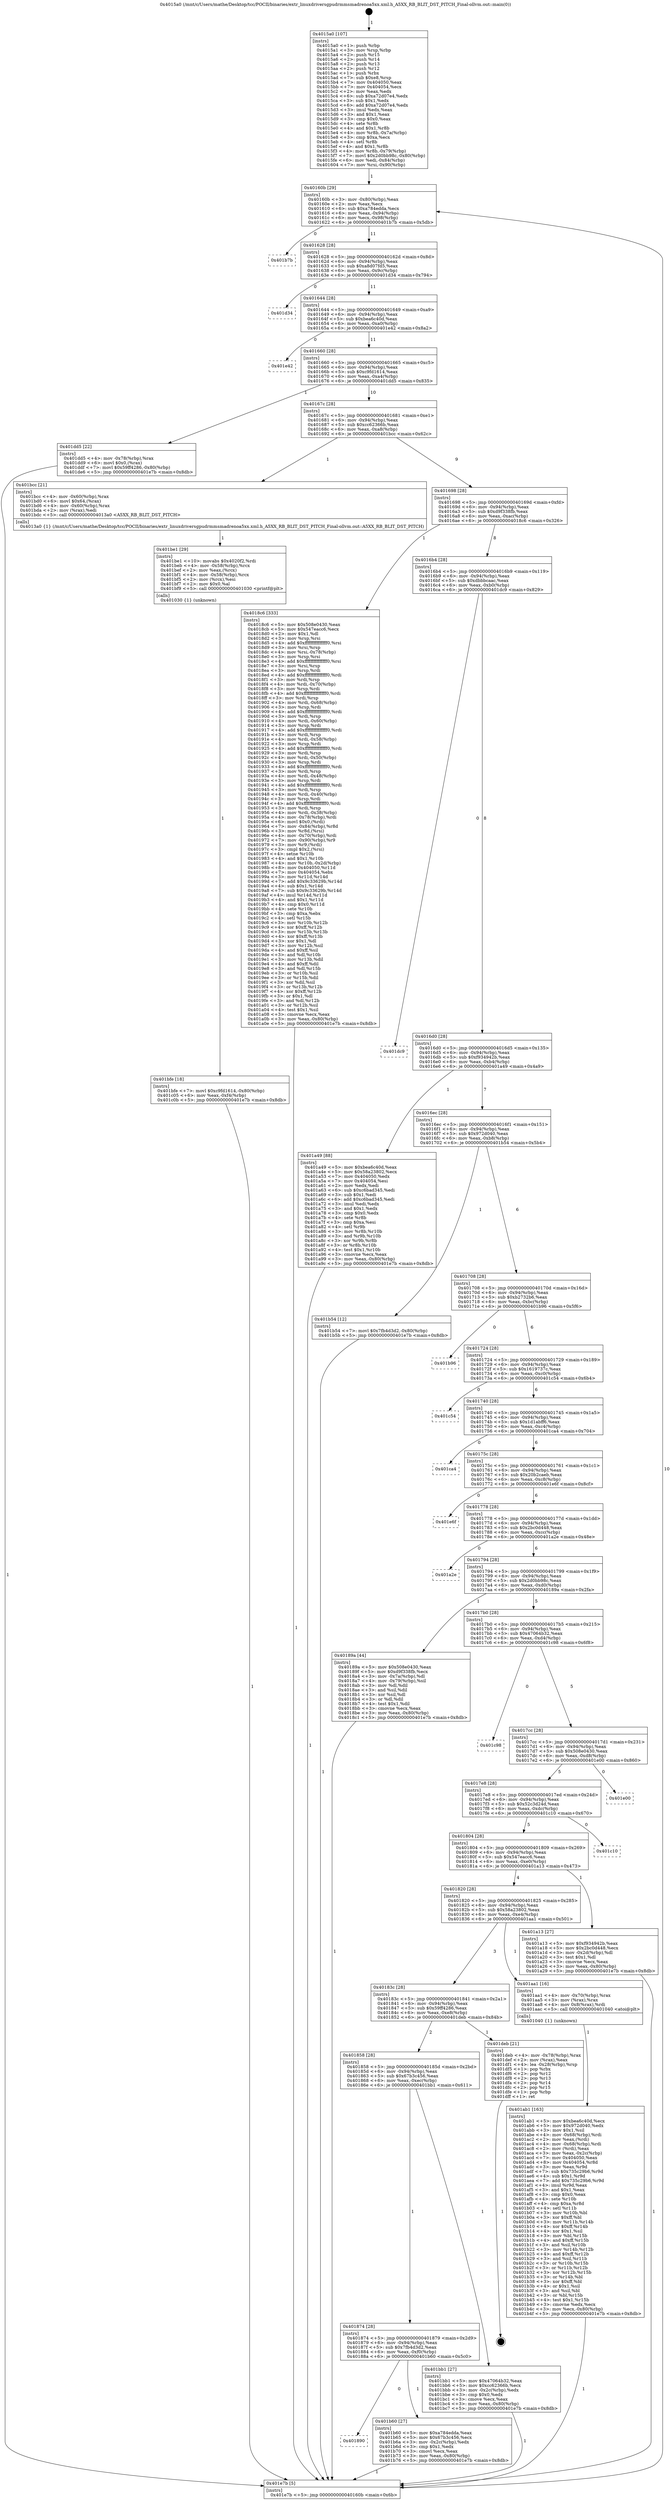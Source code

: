 digraph "0x4015a0" {
  label = "0x4015a0 (/mnt/c/Users/mathe/Desktop/tcc/POCII/binaries/extr_linuxdriversgpudrmmsmadrenoa5xx.xml.h_A5XX_RB_BLIT_DST_PITCH_Final-ollvm.out::main(0))"
  labelloc = "t"
  node[shape=record]

  Entry [label="",width=0.3,height=0.3,shape=circle,fillcolor=black,style=filled]
  "0x40160b" [label="{
     0x40160b [29]\l
     | [instrs]\l
     &nbsp;&nbsp;0x40160b \<+3\>: mov -0x80(%rbp),%eax\l
     &nbsp;&nbsp;0x40160e \<+2\>: mov %eax,%ecx\l
     &nbsp;&nbsp;0x401610 \<+6\>: sub $0xa784edda,%ecx\l
     &nbsp;&nbsp;0x401616 \<+6\>: mov %eax,-0x94(%rbp)\l
     &nbsp;&nbsp;0x40161c \<+6\>: mov %ecx,-0x98(%rbp)\l
     &nbsp;&nbsp;0x401622 \<+6\>: je 0000000000401b7b \<main+0x5db\>\l
  }"]
  "0x401b7b" [label="{
     0x401b7b\l
  }", style=dashed]
  "0x401628" [label="{
     0x401628 [28]\l
     | [instrs]\l
     &nbsp;&nbsp;0x401628 \<+5\>: jmp 000000000040162d \<main+0x8d\>\l
     &nbsp;&nbsp;0x40162d \<+6\>: mov -0x94(%rbp),%eax\l
     &nbsp;&nbsp;0x401633 \<+5\>: sub $0xa8d07fd5,%eax\l
     &nbsp;&nbsp;0x401638 \<+6\>: mov %eax,-0x9c(%rbp)\l
     &nbsp;&nbsp;0x40163e \<+6\>: je 0000000000401d34 \<main+0x794\>\l
  }"]
  Exit [label="",width=0.3,height=0.3,shape=circle,fillcolor=black,style=filled,peripheries=2]
  "0x401d34" [label="{
     0x401d34\l
  }", style=dashed]
  "0x401644" [label="{
     0x401644 [28]\l
     | [instrs]\l
     &nbsp;&nbsp;0x401644 \<+5\>: jmp 0000000000401649 \<main+0xa9\>\l
     &nbsp;&nbsp;0x401649 \<+6\>: mov -0x94(%rbp),%eax\l
     &nbsp;&nbsp;0x40164f \<+5\>: sub $0xbea6c40d,%eax\l
     &nbsp;&nbsp;0x401654 \<+6\>: mov %eax,-0xa0(%rbp)\l
     &nbsp;&nbsp;0x40165a \<+6\>: je 0000000000401e42 \<main+0x8a2\>\l
  }"]
  "0x401bfe" [label="{
     0x401bfe [18]\l
     | [instrs]\l
     &nbsp;&nbsp;0x401bfe \<+7\>: movl $0xc9fd1614,-0x80(%rbp)\l
     &nbsp;&nbsp;0x401c05 \<+6\>: mov %eax,-0xf4(%rbp)\l
     &nbsp;&nbsp;0x401c0b \<+5\>: jmp 0000000000401e7b \<main+0x8db\>\l
  }"]
  "0x401e42" [label="{
     0x401e42\l
  }", style=dashed]
  "0x401660" [label="{
     0x401660 [28]\l
     | [instrs]\l
     &nbsp;&nbsp;0x401660 \<+5\>: jmp 0000000000401665 \<main+0xc5\>\l
     &nbsp;&nbsp;0x401665 \<+6\>: mov -0x94(%rbp),%eax\l
     &nbsp;&nbsp;0x40166b \<+5\>: sub $0xc9fd1614,%eax\l
     &nbsp;&nbsp;0x401670 \<+6\>: mov %eax,-0xa4(%rbp)\l
     &nbsp;&nbsp;0x401676 \<+6\>: je 0000000000401dd5 \<main+0x835\>\l
  }"]
  "0x401be1" [label="{
     0x401be1 [29]\l
     | [instrs]\l
     &nbsp;&nbsp;0x401be1 \<+10\>: movabs $0x4020f2,%rdi\l
     &nbsp;&nbsp;0x401beb \<+4\>: mov -0x58(%rbp),%rcx\l
     &nbsp;&nbsp;0x401bef \<+2\>: mov %eax,(%rcx)\l
     &nbsp;&nbsp;0x401bf1 \<+4\>: mov -0x58(%rbp),%rcx\l
     &nbsp;&nbsp;0x401bf5 \<+2\>: mov (%rcx),%esi\l
     &nbsp;&nbsp;0x401bf7 \<+2\>: mov $0x0,%al\l
     &nbsp;&nbsp;0x401bf9 \<+5\>: call 0000000000401030 \<printf@plt\>\l
     | [calls]\l
     &nbsp;&nbsp;0x401030 \{1\} (unknown)\l
  }"]
  "0x401dd5" [label="{
     0x401dd5 [22]\l
     | [instrs]\l
     &nbsp;&nbsp;0x401dd5 \<+4\>: mov -0x78(%rbp),%rax\l
     &nbsp;&nbsp;0x401dd9 \<+6\>: movl $0x0,(%rax)\l
     &nbsp;&nbsp;0x401ddf \<+7\>: movl $0x59ff4286,-0x80(%rbp)\l
     &nbsp;&nbsp;0x401de6 \<+5\>: jmp 0000000000401e7b \<main+0x8db\>\l
  }"]
  "0x40167c" [label="{
     0x40167c [28]\l
     | [instrs]\l
     &nbsp;&nbsp;0x40167c \<+5\>: jmp 0000000000401681 \<main+0xe1\>\l
     &nbsp;&nbsp;0x401681 \<+6\>: mov -0x94(%rbp),%eax\l
     &nbsp;&nbsp;0x401687 \<+5\>: sub $0xcc62366b,%eax\l
     &nbsp;&nbsp;0x40168c \<+6\>: mov %eax,-0xa8(%rbp)\l
     &nbsp;&nbsp;0x401692 \<+6\>: je 0000000000401bcc \<main+0x62c\>\l
  }"]
  "0x401890" [label="{
     0x401890\l
  }", style=dashed]
  "0x401bcc" [label="{
     0x401bcc [21]\l
     | [instrs]\l
     &nbsp;&nbsp;0x401bcc \<+4\>: mov -0x60(%rbp),%rax\l
     &nbsp;&nbsp;0x401bd0 \<+6\>: movl $0x64,(%rax)\l
     &nbsp;&nbsp;0x401bd6 \<+4\>: mov -0x60(%rbp),%rax\l
     &nbsp;&nbsp;0x401bda \<+2\>: mov (%rax),%edi\l
     &nbsp;&nbsp;0x401bdc \<+5\>: call 00000000004013a0 \<A5XX_RB_BLIT_DST_PITCH\>\l
     | [calls]\l
     &nbsp;&nbsp;0x4013a0 \{1\} (/mnt/c/Users/mathe/Desktop/tcc/POCII/binaries/extr_linuxdriversgpudrmmsmadrenoa5xx.xml.h_A5XX_RB_BLIT_DST_PITCH_Final-ollvm.out::A5XX_RB_BLIT_DST_PITCH)\l
  }"]
  "0x401698" [label="{
     0x401698 [28]\l
     | [instrs]\l
     &nbsp;&nbsp;0x401698 \<+5\>: jmp 000000000040169d \<main+0xfd\>\l
     &nbsp;&nbsp;0x40169d \<+6\>: mov -0x94(%rbp),%eax\l
     &nbsp;&nbsp;0x4016a3 \<+5\>: sub $0xd9f338fb,%eax\l
     &nbsp;&nbsp;0x4016a8 \<+6\>: mov %eax,-0xac(%rbp)\l
     &nbsp;&nbsp;0x4016ae \<+6\>: je 00000000004018c6 \<main+0x326\>\l
  }"]
  "0x401b60" [label="{
     0x401b60 [27]\l
     | [instrs]\l
     &nbsp;&nbsp;0x401b60 \<+5\>: mov $0xa784edda,%eax\l
     &nbsp;&nbsp;0x401b65 \<+5\>: mov $0x67b3c456,%ecx\l
     &nbsp;&nbsp;0x401b6a \<+3\>: mov -0x2c(%rbp),%edx\l
     &nbsp;&nbsp;0x401b6d \<+3\>: cmp $0x1,%edx\l
     &nbsp;&nbsp;0x401b70 \<+3\>: cmovl %ecx,%eax\l
     &nbsp;&nbsp;0x401b73 \<+3\>: mov %eax,-0x80(%rbp)\l
     &nbsp;&nbsp;0x401b76 \<+5\>: jmp 0000000000401e7b \<main+0x8db\>\l
  }"]
  "0x4018c6" [label="{
     0x4018c6 [333]\l
     | [instrs]\l
     &nbsp;&nbsp;0x4018c6 \<+5\>: mov $0x508e0430,%eax\l
     &nbsp;&nbsp;0x4018cb \<+5\>: mov $0x547eacc6,%ecx\l
     &nbsp;&nbsp;0x4018d0 \<+2\>: mov $0x1,%dl\l
     &nbsp;&nbsp;0x4018d2 \<+3\>: mov %rsp,%rsi\l
     &nbsp;&nbsp;0x4018d5 \<+4\>: add $0xfffffffffffffff0,%rsi\l
     &nbsp;&nbsp;0x4018d9 \<+3\>: mov %rsi,%rsp\l
     &nbsp;&nbsp;0x4018dc \<+4\>: mov %rsi,-0x78(%rbp)\l
     &nbsp;&nbsp;0x4018e0 \<+3\>: mov %rsp,%rsi\l
     &nbsp;&nbsp;0x4018e3 \<+4\>: add $0xfffffffffffffff0,%rsi\l
     &nbsp;&nbsp;0x4018e7 \<+3\>: mov %rsi,%rsp\l
     &nbsp;&nbsp;0x4018ea \<+3\>: mov %rsp,%rdi\l
     &nbsp;&nbsp;0x4018ed \<+4\>: add $0xfffffffffffffff0,%rdi\l
     &nbsp;&nbsp;0x4018f1 \<+3\>: mov %rdi,%rsp\l
     &nbsp;&nbsp;0x4018f4 \<+4\>: mov %rdi,-0x70(%rbp)\l
     &nbsp;&nbsp;0x4018f8 \<+3\>: mov %rsp,%rdi\l
     &nbsp;&nbsp;0x4018fb \<+4\>: add $0xfffffffffffffff0,%rdi\l
     &nbsp;&nbsp;0x4018ff \<+3\>: mov %rdi,%rsp\l
     &nbsp;&nbsp;0x401902 \<+4\>: mov %rdi,-0x68(%rbp)\l
     &nbsp;&nbsp;0x401906 \<+3\>: mov %rsp,%rdi\l
     &nbsp;&nbsp;0x401909 \<+4\>: add $0xfffffffffffffff0,%rdi\l
     &nbsp;&nbsp;0x40190d \<+3\>: mov %rdi,%rsp\l
     &nbsp;&nbsp;0x401910 \<+4\>: mov %rdi,-0x60(%rbp)\l
     &nbsp;&nbsp;0x401914 \<+3\>: mov %rsp,%rdi\l
     &nbsp;&nbsp;0x401917 \<+4\>: add $0xfffffffffffffff0,%rdi\l
     &nbsp;&nbsp;0x40191b \<+3\>: mov %rdi,%rsp\l
     &nbsp;&nbsp;0x40191e \<+4\>: mov %rdi,-0x58(%rbp)\l
     &nbsp;&nbsp;0x401922 \<+3\>: mov %rsp,%rdi\l
     &nbsp;&nbsp;0x401925 \<+4\>: add $0xfffffffffffffff0,%rdi\l
     &nbsp;&nbsp;0x401929 \<+3\>: mov %rdi,%rsp\l
     &nbsp;&nbsp;0x40192c \<+4\>: mov %rdi,-0x50(%rbp)\l
     &nbsp;&nbsp;0x401930 \<+3\>: mov %rsp,%rdi\l
     &nbsp;&nbsp;0x401933 \<+4\>: add $0xfffffffffffffff0,%rdi\l
     &nbsp;&nbsp;0x401937 \<+3\>: mov %rdi,%rsp\l
     &nbsp;&nbsp;0x40193a \<+4\>: mov %rdi,-0x48(%rbp)\l
     &nbsp;&nbsp;0x40193e \<+3\>: mov %rsp,%rdi\l
     &nbsp;&nbsp;0x401941 \<+4\>: add $0xfffffffffffffff0,%rdi\l
     &nbsp;&nbsp;0x401945 \<+3\>: mov %rdi,%rsp\l
     &nbsp;&nbsp;0x401948 \<+4\>: mov %rdi,-0x40(%rbp)\l
     &nbsp;&nbsp;0x40194c \<+3\>: mov %rsp,%rdi\l
     &nbsp;&nbsp;0x40194f \<+4\>: add $0xfffffffffffffff0,%rdi\l
     &nbsp;&nbsp;0x401953 \<+3\>: mov %rdi,%rsp\l
     &nbsp;&nbsp;0x401956 \<+4\>: mov %rdi,-0x38(%rbp)\l
     &nbsp;&nbsp;0x40195a \<+4\>: mov -0x78(%rbp),%rdi\l
     &nbsp;&nbsp;0x40195e \<+6\>: movl $0x0,(%rdi)\l
     &nbsp;&nbsp;0x401964 \<+7\>: mov -0x84(%rbp),%r8d\l
     &nbsp;&nbsp;0x40196b \<+3\>: mov %r8d,(%rsi)\l
     &nbsp;&nbsp;0x40196e \<+4\>: mov -0x70(%rbp),%rdi\l
     &nbsp;&nbsp;0x401972 \<+7\>: mov -0x90(%rbp),%r9\l
     &nbsp;&nbsp;0x401979 \<+3\>: mov %r9,(%rdi)\l
     &nbsp;&nbsp;0x40197c \<+3\>: cmpl $0x2,(%rsi)\l
     &nbsp;&nbsp;0x40197f \<+4\>: setne %r10b\l
     &nbsp;&nbsp;0x401983 \<+4\>: and $0x1,%r10b\l
     &nbsp;&nbsp;0x401987 \<+4\>: mov %r10b,-0x2d(%rbp)\l
     &nbsp;&nbsp;0x40198b \<+8\>: mov 0x404050,%r11d\l
     &nbsp;&nbsp;0x401993 \<+7\>: mov 0x404054,%ebx\l
     &nbsp;&nbsp;0x40199a \<+3\>: mov %r11d,%r14d\l
     &nbsp;&nbsp;0x40199d \<+7\>: add $0x9c33629b,%r14d\l
     &nbsp;&nbsp;0x4019a4 \<+4\>: sub $0x1,%r14d\l
     &nbsp;&nbsp;0x4019a8 \<+7\>: sub $0x9c33629b,%r14d\l
     &nbsp;&nbsp;0x4019af \<+4\>: imul %r14d,%r11d\l
     &nbsp;&nbsp;0x4019b3 \<+4\>: and $0x1,%r11d\l
     &nbsp;&nbsp;0x4019b7 \<+4\>: cmp $0x0,%r11d\l
     &nbsp;&nbsp;0x4019bb \<+4\>: sete %r10b\l
     &nbsp;&nbsp;0x4019bf \<+3\>: cmp $0xa,%ebx\l
     &nbsp;&nbsp;0x4019c2 \<+4\>: setl %r15b\l
     &nbsp;&nbsp;0x4019c6 \<+3\>: mov %r10b,%r12b\l
     &nbsp;&nbsp;0x4019c9 \<+4\>: xor $0xff,%r12b\l
     &nbsp;&nbsp;0x4019cd \<+3\>: mov %r15b,%r13b\l
     &nbsp;&nbsp;0x4019d0 \<+4\>: xor $0xff,%r13b\l
     &nbsp;&nbsp;0x4019d4 \<+3\>: xor $0x1,%dl\l
     &nbsp;&nbsp;0x4019d7 \<+3\>: mov %r12b,%sil\l
     &nbsp;&nbsp;0x4019da \<+4\>: and $0xff,%sil\l
     &nbsp;&nbsp;0x4019de \<+3\>: and %dl,%r10b\l
     &nbsp;&nbsp;0x4019e1 \<+3\>: mov %r13b,%dil\l
     &nbsp;&nbsp;0x4019e4 \<+4\>: and $0xff,%dil\l
     &nbsp;&nbsp;0x4019e8 \<+3\>: and %dl,%r15b\l
     &nbsp;&nbsp;0x4019eb \<+3\>: or %r10b,%sil\l
     &nbsp;&nbsp;0x4019ee \<+3\>: or %r15b,%dil\l
     &nbsp;&nbsp;0x4019f1 \<+3\>: xor %dil,%sil\l
     &nbsp;&nbsp;0x4019f4 \<+3\>: or %r13b,%r12b\l
     &nbsp;&nbsp;0x4019f7 \<+4\>: xor $0xff,%r12b\l
     &nbsp;&nbsp;0x4019fb \<+3\>: or $0x1,%dl\l
     &nbsp;&nbsp;0x4019fe \<+3\>: and %dl,%r12b\l
     &nbsp;&nbsp;0x401a01 \<+3\>: or %r12b,%sil\l
     &nbsp;&nbsp;0x401a04 \<+4\>: test $0x1,%sil\l
     &nbsp;&nbsp;0x401a08 \<+3\>: cmovne %ecx,%eax\l
     &nbsp;&nbsp;0x401a0b \<+3\>: mov %eax,-0x80(%rbp)\l
     &nbsp;&nbsp;0x401a0e \<+5\>: jmp 0000000000401e7b \<main+0x8db\>\l
  }"]
  "0x4016b4" [label="{
     0x4016b4 [28]\l
     | [instrs]\l
     &nbsp;&nbsp;0x4016b4 \<+5\>: jmp 00000000004016b9 \<main+0x119\>\l
     &nbsp;&nbsp;0x4016b9 \<+6\>: mov -0x94(%rbp),%eax\l
     &nbsp;&nbsp;0x4016bf \<+5\>: sub $0xdbbbcaac,%eax\l
     &nbsp;&nbsp;0x4016c4 \<+6\>: mov %eax,-0xb0(%rbp)\l
     &nbsp;&nbsp;0x4016ca \<+6\>: je 0000000000401dc9 \<main+0x829\>\l
  }"]
  "0x401874" [label="{
     0x401874 [28]\l
     | [instrs]\l
     &nbsp;&nbsp;0x401874 \<+5\>: jmp 0000000000401879 \<main+0x2d9\>\l
     &nbsp;&nbsp;0x401879 \<+6\>: mov -0x94(%rbp),%eax\l
     &nbsp;&nbsp;0x40187f \<+5\>: sub $0x7fb4d3d2,%eax\l
     &nbsp;&nbsp;0x401884 \<+6\>: mov %eax,-0xf0(%rbp)\l
     &nbsp;&nbsp;0x40188a \<+6\>: je 0000000000401b60 \<main+0x5c0\>\l
  }"]
  "0x401dc9" [label="{
     0x401dc9\l
  }", style=dashed]
  "0x4016d0" [label="{
     0x4016d0 [28]\l
     | [instrs]\l
     &nbsp;&nbsp;0x4016d0 \<+5\>: jmp 00000000004016d5 \<main+0x135\>\l
     &nbsp;&nbsp;0x4016d5 \<+6\>: mov -0x94(%rbp),%eax\l
     &nbsp;&nbsp;0x4016db \<+5\>: sub $0xf934942b,%eax\l
     &nbsp;&nbsp;0x4016e0 \<+6\>: mov %eax,-0xb4(%rbp)\l
     &nbsp;&nbsp;0x4016e6 \<+6\>: je 0000000000401a49 \<main+0x4a9\>\l
  }"]
  "0x401bb1" [label="{
     0x401bb1 [27]\l
     | [instrs]\l
     &nbsp;&nbsp;0x401bb1 \<+5\>: mov $0x47064b32,%eax\l
     &nbsp;&nbsp;0x401bb6 \<+5\>: mov $0xcc62366b,%ecx\l
     &nbsp;&nbsp;0x401bbb \<+3\>: mov -0x2c(%rbp),%edx\l
     &nbsp;&nbsp;0x401bbe \<+3\>: cmp $0x0,%edx\l
     &nbsp;&nbsp;0x401bc1 \<+3\>: cmove %ecx,%eax\l
     &nbsp;&nbsp;0x401bc4 \<+3\>: mov %eax,-0x80(%rbp)\l
     &nbsp;&nbsp;0x401bc7 \<+5\>: jmp 0000000000401e7b \<main+0x8db\>\l
  }"]
  "0x401a49" [label="{
     0x401a49 [88]\l
     | [instrs]\l
     &nbsp;&nbsp;0x401a49 \<+5\>: mov $0xbea6c40d,%eax\l
     &nbsp;&nbsp;0x401a4e \<+5\>: mov $0x58a23802,%ecx\l
     &nbsp;&nbsp;0x401a53 \<+7\>: mov 0x404050,%edx\l
     &nbsp;&nbsp;0x401a5a \<+7\>: mov 0x404054,%esi\l
     &nbsp;&nbsp;0x401a61 \<+2\>: mov %edx,%edi\l
     &nbsp;&nbsp;0x401a63 \<+6\>: sub $0xc6bad345,%edi\l
     &nbsp;&nbsp;0x401a69 \<+3\>: sub $0x1,%edi\l
     &nbsp;&nbsp;0x401a6c \<+6\>: add $0xc6bad345,%edi\l
     &nbsp;&nbsp;0x401a72 \<+3\>: imul %edi,%edx\l
     &nbsp;&nbsp;0x401a75 \<+3\>: and $0x1,%edx\l
     &nbsp;&nbsp;0x401a78 \<+3\>: cmp $0x0,%edx\l
     &nbsp;&nbsp;0x401a7b \<+4\>: sete %r8b\l
     &nbsp;&nbsp;0x401a7f \<+3\>: cmp $0xa,%esi\l
     &nbsp;&nbsp;0x401a82 \<+4\>: setl %r9b\l
     &nbsp;&nbsp;0x401a86 \<+3\>: mov %r8b,%r10b\l
     &nbsp;&nbsp;0x401a89 \<+3\>: and %r9b,%r10b\l
     &nbsp;&nbsp;0x401a8c \<+3\>: xor %r9b,%r8b\l
     &nbsp;&nbsp;0x401a8f \<+3\>: or %r8b,%r10b\l
     &nbsp;&nbsp;0x401a92 \<+4\>: test $0x1,%r10b\l
     &nbsp;&nbsp;0x401a96 \<+3\>: cmovne %ecx,%eax\l
     &nbsp;&nbsp;0x401a99 \<+3\>: mov %eax,-0x80(%rbp)\l
     &nbsp;&nbsp;0x401a9c \<+5\>: jmp 0000000000401e7b \<main+0x8db\>\l
  }"]
  "0x4016ec" [label="{
     0x4016ec [28]\l
     | [instrs]\l
     &nbsp;&nbsp;0x4016ec \<+5\>: jmp 00000000004016f1 \<main+0x151\>\l
     &nbsp;&nbsp;0x4016f1 \<+6\>: mov -0x94(%rbp),%eax\l
     &nbsp;&nbsp;0x4016f7 \<+5\>: sub $0x972d040,%eax\l
     &nbsp;&nbsp;0x4016fc \<+6\>: mov %eax,-0xb8(%rbp)\l
     &nbsp;&nbsp;0x401702 \<+6\>: je 0000000000401b54 \<main+0x5b4\>\l
  }"]
  "0x401858" [label="{
     0x401858 [28]\l
     | [instrs]\l
     &nbsp;&nbsp;0x401858 \<+5\>: jmp 000000000040185d \<main+0x2bd\>\l
     &nbsp;&nbsp;0x40185d \<+6\>: mov -0x94(%rbp),%eax\l
     &nbsp;&nbsp;0x401863 \<+5\>: sub $0x67b3c456,%eax\l
     &nbsp;&nbsp;0x401868 \<+6\>: mov %eax,-0xec(%rbp)\l
     &nbsp;&nbsp;0x40186e \<+6\>: je 0000000000401bb1 \<main+0x611\>\l
  }"]
  "0x401b54" [label="{
     0x401b54 [12]\l
     | [instrs]\l
     &nbsp;&nbsp;0x401b54 \<+7\>: movl $0x7fb4d3d2,-0x80(%rbp)\l
     &nbsp;&nbsp;0x401b5b \<+5\>: jmp 0000000000401e7b \<main+0x8db\>\l
  }"]
  "0x401708" [label="{
     0x401708 [28]\l
     | [instrs]\l
     &nbsp;&nbsp;0x401708 \<+5\>: jmp 000000000040170d \<main+0x16d\>\l
     &nbsp;&nbsp;0x40170d \<+6\>: mov -0x94(%rbp),%eax\l
     &nbsp;&nbsp;0x401713 \<+5\>: sub $0xb2732b6,%eax\l
     &nbsp;&nbsp;0x401718 \<+6\>: mov %eax,-0xbc(%rbp)\l
     &nbsp;&nbsp;0x40171e \<+6\>: je 0000000000401b96 \<main+0x5f6\>\l
  }"]
  "0x401deb" [label="{
     0x401deb [21]\l
     | [instrs]\l
     &nbsp;&nbsp;0x401deb \<+4\>: mov -0x78(%rbp),%rax\l
     &nbsp;&nbsp;0x401def \<+2\>: mov (%rax),%eax\l
     &nbsp;&nbsp;0x401df1 \<+4\>: lea -0x28(%rbp),%rsp\l
     &nbsp;&nbsp;0x401df5 \<+1\>: pop %rbx\l
     &nbsp;&nbsp;0x401df6 \<+2\>: pop %r12\l
     &nbsp;&nbsp;0x401df8 \<+2\>: pop %r13\l
     &nbsp;&nbsp;0x401dfa \<+2\>: pop %r14\l
     &nbsp;&nbsp;0x401dfc \<+2\>: pop %r15\l
     &nbsp;&nbsp;0x401dfe \<+1\>: pop %rbp\l
     &nbsp;&nbsp;0x401dff \<+1\>: ret\l
  }"]
  "0x401b96" [label="{
     0x401b96\l
  }", style=dashed]
  "0x401724" [label="{
     0x401724 [28]\l
     | [instrs]\l
     &nbsp;&nbsp;0x401724 \<+5\>: jmp 0000000000401729 \<main+0x189\>\l
     &nbsp;&nbsp;0x401729 \<+6\>: mov -0x94(%rbp),%eax\l
     &nbsp;&nbsp;0x40172f \<+5\>: sub $0x1619737c,%eax\l
     &nbsp;&nbsp;0x401734 \<+6\>: mov %eax,-0xc0(%rbp)\l
     &nbsp;&nbsp;0x40173a \<+6\>: je 0000000000401c54 \<main+0x6b4\>\l
  }"]
  "0x401ab1" [label="{
     0x401ab1 [163]\l
     | [instrs]\l
     &nbsp;&nbsp;0x401ab1 \<+5\>: mov $0xbea6c40d,%ecx\l
     &nbsp;&nbsp;0x401ab6 \<+5\>: mov $0x972d040,%edx\l
     &nbsp;&nbsp;0x401abb \<+3\>: mov $0x1,%sil\l
     &nbsp;&nbsp;0x401abe \<+4\>: mov -0x68(%rbp),%rdi\l
     &nbsp;&nbsp;0x401ac2 \<+2\>: mov %eax,(%rdi)\l
     &nbsp;&nbsp;0x401ac4 \<+4\>: mov -0x68(%rbp),%rdi\l
     &nbsp;&nbsp;0x401ac8 \<+2\>: mov (%rdi),%eax\l
     &nbsp;&nbsp;0x401aca \<+3\>: mov %eax,-0x2c(%rbp)\l
     &nbsp;&nbsp;0x401acd \<+7\>: mov 0x404050,%eax\l
     &nbsp;&nbsp;0x401ad4 \<+8\>: mov 0x404054,%r8d\l
     &nbsp;&nbsp;0x401adc \<+3\>: mov %eax,%r9d\l
     &nbsp;&nbsp;0x401adf \<+7\>: sub $0x735c29b6,%r9d\l
     &nbsp;&nbsp;0x401ae6 \<+4\>: sub $0x1,%r9d\l
     &nbsp;&nbsp;0x401aea \<+7\>: add $0x735c29b6,%r9d\l
     &nbsp;&nbsp;0x401af1 \<+4\>: imul %r9d,%eax\l
     &nbsp;&nbsp;0x401af5 \<+3\>: and $0x1,%eax\l
     &nbsp;&nbsp;0x401af8 \<+3\>: cmp $0x0,%eax\l
     &nbsp;&nbsp;0x401afb \<+4\>: sete %r10b\l
     &nbsp;&nbsp;0x401aff \<+4\>: cmp $0xa,%r8d\l
     &nbsp;&nbsp;0x401b03 \<+4\>: setl %r11b\l
     &nbsp;&nbsp;0x401b07 \<+3\>: mov %r10b,%bl\l
     &nbsp;&nbsp;0x401b0a \<+3\>: xor $0xff,%bl\l
     &nbsp;&nbsp;0x401b0d \<+3\>: mov %r11b,%r14b\l
     &nbsp;&nbsp;0x401b10 \<+4\>: xor $0xff,%r14b\l
     &nbsp;&nbsp;0x401b14 \<+4\>: xor $0x1,%sil\l
     &nbsp;&nbsp;0x401b18 \<+3\>: mov %bl,%r15b\l
     &nbsp;&nbsp;0x401b1b \<+4\>: and $0xff,%r15b\l
     &nbsp;&nbsp;0x401b1f \<+3\>: and %sil,%r10b\l
     &nbsp;&nbsp;0x401b22 \<+3\>: mov %r14b,%r12b\l
     &nbsp;&nbsp;0x401b25 \<+4\>: and $0xff,%r12b\l
     &nbsp;&nbsp;0x401b29 \<+3\>: and %sil,%r11b\l
     &nbsp;&nbsp;0x401b2c \<+3\>: or %r10b,%r15b\l
     &nbsp;&nbsp;0x401b2f \<+3\>: or %r11b,%r12b\l
     &nbsp;&nbsp;0x401b32 \<+3\>: xor %r12b,%r15b\l
     &nbsp;&nbsp;0x401b35 \<+3\>: or %r14b,%bl\l
     &nbsp;&nbsp;0x401b38 \<+3\>: xor $0xff,%bl\l
     &nbsp;&nbsp;0x401b3b \<+4\>: or $0x1,%sil\l
     &nbsp;&nbsp;0x401b3f \<+3\>: and %sil,%bl\l
     &nbsp;&nbsp;0x401b42 \<+3\>: or %bl,%r15b\l
     &nbsp;&nbsp;0x401b45 \<+4\>: test $0x1,%r15b\l
     &nbsp;&nbsp;0x401b49 \<+3\>: cmovne %edx,%ecx\l
     &nbsp;&nbsp;0x401b4c \<+3\>: mov %ecx,-0x80(%rbp)\l
     &nbsp;&nbsp;0x401b4f \<+5\>: jmp 0000000000401e7b \<main+0x8db\>\l
  }"]
  "0x401c54" [label="{
     0x401c54\l
  }", style=dashed]
  "0x401740" [label="{
     0x401740 [28]\l
     | [instrs]\l
     &nbsp;&nbsp;0x401740 \<+5\>: jmp 0000000000401745 \<main+0x1a5\>\l
     &nbsp;&nbsp;0x401745 \<+6\>: mov -0x94(%rbp),%eax\l
     &nbsp;&nbsp;0x40174b \<+5\>: sub $0x1d1abff6,%eax\l
     &nbsp;&nbsp;0x401750 \<+6\>: mov %eax,-0xc4(%rbp)\l
     &nbsp;&nbsp;0x401756 \<+6\>: je 0000000000401ca4 \<main+0x704\>\l
  }"]
  "0x40183c" [label="{
     0x40183c [28]\l
     | [instrs]\l
     &nbsp;&nbsp;0x40183c \<+5\>: jmp 0000000000401841 \<main+0x2a1\>\l
     &nbsp;&nbsp;0x401841 \<+6\>: mov -0x94(%rbp),%eax\l
     &nbsp;&nbsp;0x401847 \<+5\>: sub $0x59ff4286,%eax\l
     &nbsp;&nbsp;0x40184c \<+6\>: mov %eax,-0xe8(%rbp)\l
     &nbsp;&nbsp;0x401852 \<+6\>: je 0000000000401deb \<main+0x84b\>\l
  }"]
  "0x401ca4" [label="{
     0x401ca4\l
  }", style=dashed]
  "0x40175c" [label="{
     0x40175c [28]\l
     | [instrs]\l
     &nbsp;&nbsp;0x40175c \<+5\>: jmp 0000000000401761 \<main+0x1c1\>\l
     &nbsp;&nbsp;0x401761 \<+6\>: mov -0x94(%rbp),%eax\l
     &nbsp;&nbsp;0x401767 \<+5\>: sub $0x20b2caeb,%eax\l
     &nbsp;&nbsp;0x40176c \<+6\>: mov %eax,-0xc8(%rbp)\l
     &nbsp;&nbsp;0x401772 \<+6\>: je 0000000000401e6f \<main+0x8cf\>\l
  }"]
  "0x401aa1" [label="{
     0x401aa1 [16]\l
     | [instrs]\l
     &nbsp;&nbsp;0x401aa1 \<+4\>: mov -0x70(%rbp),%rax\l
     &nbsp;&nbsp;0x401aa5 \<+3\>: mov (%rax),%rax\l
     &nbsp;&nbsp;0x401aa8 \<+4\>: mov 0x8(%rax),%rdi\l
     &nbsp;&nbsp;0x401aac \<+5\>: call 0000000000401040 \<atoi@plt\>\l
     | [calls]\l
     &nbsp;&nbsp;0x401040 \{1\} (unknown)\l
  }"]
  "0x401e6f" [label="{
     0x401e6f\l
  }", style=dashed]
  "0x401778" [label="{
     0x401778 [28]\l
     | [instrs]\l
     &nbsp;&nbsp;0x401778 \<+5\>: jmp 000000000040177d \<main+0x1dd\>\l
     &nbsp;&nbsp;0x40177d \<+6\>: mov -0x94(%rbp),%eax\l
     &nbsp;&nbsp;0x401783 \<+5\>: sub $0x2bc0d448,%eax\l
     &nbsp;&nbsp;0x401788 \<+6\>: mov %eax,-0xcc(%rbp)\l
     &nbsp;&nbsp;0x40178e \<+6\>: je 0000000000401a2e \<main+0x48e\>\l
  }"]
  "0x401820" [label="{
     0x401820 [28]\l
     | [instrs]\l
     &nbsp;&nbsp;0x401820 \<+5\>: jmp 0000000000401825 \<main+0x285\>\l
     &nbsp;&nbsp;0x401825 \<+6\>: mov -0x94(%rbp),%eax\l
     &nbsp;&nbsp;0x40182b \<+5\>: sub $0x58a23802,%eax\l
     &nbsp;&nbsp;0x401830 \<+6\>: mov %eax,-0xe4(%rbp)\l
     &nbsp;&nbsp;0x401836 \<+6\>: je 0000000000401aa1 \<main+0x501\>\l
  }"]
  "0x401a2e" [label="{
     0x401a2e\l
  }", style=dashed]
  "0x401794" [label="{
     0x401794 [28]\l
     | [instrs]\l
     &nbsp;&nbsp;0x401794 \<+5\>: jmp 0000000000401799 \<main+0x1f9\>\l
     &nbsp;&nbsp;0x401799 \<+6\>: mov -0x94(%rbp),%eax\l
     &nbsp;&nbsp;0x40179f \<+5\>: sub $0x2d0bb98c,%eax\l
     &nbsp;&nbsp;0x4017a4 \<+6\>: mov %eax,-0xd0(%rbp)\l
     &nbsp;&nbsp;0x4017aa \<+6\>: je 000000000040189a \<main+0x2fa\>\l
  }"]
  "0x401a13" [label="{
     0x401a13 [27]\l
     | [instrs]\l
     &nbsp;&nbsp;0x401a13 \<+5\>: mov $0xf934942b,%eax\l
     &nbsp;&nbsp;0x401a18 \<+5\>: mov $0x2bc0d448,%ecx\l
     &nbsp;&nbsp;0x401a1d \<+3\>: mov -0x2d(%rbp),%dl\l
     &nbsp;&nbsp;0x401a20 \<+3\>: test $0x1,%dl\l
     &nbsp;&nbsp;0x401a23 \<+3\>: cmovne %ecx,%eax\l
     &nbsp;&nbsp;0x401a26 \<+3\>: mov %eax,-0x80(%rbp)\l
     &nbsp;&nbsp;0x401a29 \<+5\>: jmp 0000000000401e7b \<main+0x8db\>\l
  }"]
  "0x40189a" [label="{
     0x40189a [44]\l
     | [instrs]\l
     &nbsp;&nbsp;0x40189a \<+5\>: mov $0x508e0430,%eax\l
     &nbsp;&nbsp;0x40189f \<+5\>: mov $0xd9f338fb,%ecx\l
     &nbsp;&nbsp;0x4018a4 \<+3\>: mov -0x7a(%rbp),%dl\l
     &nbsp;&nbsp;0x4018a7 \<+4\>: mov -0x79(%rbp),%sil\l
     &nbsp;&nbsp;0x4018ab \<+3\>: mov %dl,%dil\l
     &nbsp;&nbsp;0x4018ae \<+3\>: and %sil,%dil\l
     &nbsp;&nbsp;0x4018b1 \<+3\>: xor %sil,%dl\l
     &nbsp;&nbsp;0x4018b4 \<+3\>: or %dl,%dil\l
     &nbsp;&nbsp;0x4018b7 \<+4\>: test $0x1,%dil\l
     &nbsp;&nbsp;0x4018bb \<+3\>: cmovne %ecx,%eax\l
     &nbsp;&nbsp;0x4018be \<+3\>: mov %eax,-0x80(%rbp)\l
     &nbsp;&nbsp;0x4018c1 \<+5\>: jmp 0000000000401e7b \<main+0x8db\>\l
  }"]
  "0x4017b0" [label="{
     0x4017b0 [28]\l
     | [instrs]\l
     &nbsp;&nbsp;0x4017b0 \<+5\>: jmp 00000000004017b5 \<main+0x215\>\l
     &nbsp;&nbsp;0x4017b5 \<+6\>: mov -0x94(%rbp),%eax\l
     &nbsp;&nbsp;0x4017bb \<+5\>: sub $0x47064b32,%eax\l
     &nbsp;&nbsp;0x4017c0 \<+6\>: mov %eax,-0xd4(%rbp)\l
     &nbsp;&nbsp;0x4017c6 \<+6\>: je 0000000000401c98 \<main+0x6f8\>\l
  }"]
  "0x401e7b" [label="{
     0x401e7b [5]\l
     | [instrs]\l
     &nbsp;&nbsp;0x401e7b \<+5\>: jmp 000000000040160b \<main+0x6b\>\l
  }"]
  "0x4015a0" [label="{
     0x4015a0 [107]\l
     | [instrs]\l
     &nbsp;&nbsp;0x4015a0 \<+1\>: push %rbp\l
     &nbsp;&nbsp;0x4015a1 \<+3\>: mov %rsp,%rbp\l
     &nbsp;&nbsp;0x4015a4 \<+2\>: push %r15\l
     &nbsp;&nbsp;0x4015a6 \<+2\>: push %r14\l
     &nbsp;&nbsp;0x4015a8 \<+2\>: push %r13\l
     &nbsp;&nbsp;0x4015aa \<+2\>: push %r12\l
     &nbsp;&nbsp;0x4015ac \<+1\>: push %rbx\l
     &nbsp;&nbsp;0x4015ad \<+7\>: sub $0xe8,%rsp\l
     &nbsp;&nbsp;0x4015b4 \<+7\>: mov 0x404050,%eax\l
     &nbsp;&nbsp;0x4015bb \<+7\>: mov 0x404054,%ecx\l
     &nbsp;&nbsp;0x4015c2 \<+2\>: mov %eax,%edx\l
     &nbsp;&nbsp;0x4015c4 \<+6\>: sub $0xa72d07e4,%edx\l
     &nbsp;&nbsp;0x4015ca \<+3\>: sub $0x1,%edx\l
     &nbsp;&nbsp;0x4015cd \<+6\>: add $0xa72d07e4,%edx\l
     &nbsp;&nbsp;0x4015d3 \<+3\>: imul %edx,%eax\l
     &nbsp;&nbsp;0x4015d6 \<+3\>: and $0x1,%eax\l
     &nbsp;&nbsp;0x4015d9 \<+3\>: cmp $0x0,%eax\l
     &nbsp;&nbsp;0x4015dc \<+4\>: sete %r8b\l
     &nbsp;&nbsp;0x4015e0 \<+4\>: and $0x1,%r8b\l
     &nbsp;&nbsp;0x4015e4 \<+4\>: mov %r8b,-0x7a(%rbp)\l
     &nbsp;&nbsp;0x4015e8 \<+3\>: cmp $0xa,%ecx\l
     &nbsp;&nbsp;0x4015eb \<+4\>: setl %r8b\l
     &nbsp;&nbsp;0x4015ef \<+4\>: and $0x1,%r8b\l
     &nbsp;&nbsp;0x4015f3 \<+4\>: mov %r8b,-0x79(%rbp)\l
     &nbsp;&nbsp;0x4015f7 \<+7\>: movl $0x2d0bb98c,-0x80(%rbp)\l
     &nbsp;&nbsp;0x4015fe \<+6\>: mov %edi,-0x84(%rbp)\l
     &nbsp;&nbsp;0x401604 \<+7\>: mov %rsi,-0x90(%rbp)\l
  }"]
  "0x401804" [label="{
     0x401804 [28]\l
     | [instrs]\l
     &nbsp;&nbsp;0x401804 \<+5\>: jmp 0000000000401809 \<main+0x269\>\l
     &nbsp;&nbsp;0x401809 \<+6\>: mov -0x94(%rbp),%eax\l
     &nbsp;&nbsp;0x40180f \<+5\>: sub $0x547eacc6,%eax\l
     &nbsp;&nbsp;0x401814 \<+6\>: mov %eax,-0xe0(%rbp)\l
     &nbsp;&nbsp;0x40181a \<+6\>: je 0000000000401a13 \<main+0x473\>\l
  }"]
  "0x401c10" [label="{
     0x401c10\l
  }", style=dashed]
  "0x401c98" [label="{
     0x401c98\l
  }", style=dashed]
  "0x4017cc" [label="{
     0x4017cc [28]\l
     | [instrs]\l
     &nbsp;&nbsp;0x4017cc \<+5\>: jmp 00000000004017d1 \<main+0x231\>\l
     &nbsp;&nbsp;0x4017d1 \<+6\>: mov -0x94(%rbp),%eax\l
     &nbsp;&nbsp;0x4017d7 \<+5\>: sub $0x508e0430,%eax\l
     &nbsp;&nbsp;0x4017dc \<+6\>: mov %eax,-0xd8(%rbp)\l
     &nbsp;&nbsp;0x4017e2 \<+6\>: je 0000000000401e00 \<main+0x860\>\l
  }"]
  "0x4017e8" [label="{
     0x4017e8 [28]\l
     | [instrs]\l
     &nbsp;&nbsp;0x4017e8 \<+5\>: jmp 00000000004017ed \<main+0x24d\>\l
     &nbsp;&nbsp;0x4017ed \<+6\>: mov -0x94(%rbp),%eax\l
     &nbsp;&nbsp;0x4017f3 \<+5\>: sub $0x52c3d24d,%eax\l
     &nbsp;&nbsp;0x4017f8 \<+6\>: mov %eax,-0xdc(%rbp)\l
     &nbsp;&nbsp;0x4017fe \<+6\>: je 0000000000401c10 \<main+0x670\>\l
  }"]
  "0x401e00" [label="{
     0x401e00\l
  }", style=dashed]
  Entry -> "0x4015a0" [label=" 1"]
  "0x40160b" -> "0x401b7b" [label=" 0"]
  "0x40160b" -> "0x401628" [label=" 11"]
  "0x401deb" -> Exit [label=" 1"]
  "0x401628" -> "0x401d34" [label=" 0"]
  "0x401628" -> "0x401644" [label=" 11"]
  "0x401dd5" -> "0x401e7b" [label=" 1"]
  "0x401644" -> "0x401e42" [label=" 0"]
  "0x401644" -> "0x401660" [label=" 11"]
  "0x401bfe" -> "0x401e7b" [label=" 1"]
  "0x401660" -> "0x401dd5" [label=" 1"]
  "0x401660" -> "0x40167c" [label=" 10"]
  "0x401be1" -> "0x401bfe" [label=" 1"]
  "0x40167c" -> "0x401bcc" [label=" 1"]
  "0x40167c" -> "0x401698" [label=" 9"]
  "0x401bcc" -> "0x401be1" [label=" 1"]
  "0x401698" -> "0x4018c6" [label=" 1"]
  "0x401698" -> "0x4016b4" [label=" 8"]
  "0x401bb1" -> "0x401e7b" [label=" 1"]
  "0x4016b4" -> "0x401dc9" [label=" 0"]
  "0x4016b4" -> "0x4016d0" [label=" 8"]
  "0x401874" -> "0x401890" [label=" 0"]
  "0x4016d0" -> "0x401a49" [label=" 1"]
  "0x4016d0" -> "0x4016ec" [label=" 7"]
  "0x401874" -> "0x401b60" [label=" 1"]
  "0x4016ec" -> "0x401b54" [label=" 1"]
  "0x4016ec" -> "0x401708" [label=" 6"]
  "0x401858" -> "0x401874" [label=" 1"]
  "0x401708" -> "0x401b96" [label=" 0"]
  "0x401708" -> "0x401724" [label=" 6"]
  "0x401858" -> "0x401bb1" [label=" 1"]
  "0x401724" -> "0x401c54" [label=" 0"]
  "0x401724" -> "0x401740" [label=" 6"]
  "0x40183c" -> "0x401858" [label=" 2"]
  "0x401740" -> "0x401ca4" [label=" 0"]
  "0x401740" -> "0x40175c" [label=" 6"]
  "0x40183c" -> "0x401deb" [label=" 1"]
  "0x40175c" -> "0x401e6f" [label=" 0"]
  "0x40175c" -> "0x401778" [label=" 6"]
  "0x401b60" -> "0x401e7b" [label=" 1"]
  "0x401778" -> "0x401a2e" [label=" 0"]
  "0x401778" -> "0x401794" [label=" 6"]
  "0x401ab1" -> "0x401e7b" [label=" 1"]
  "0x401794" -> "0x40189a" [label=" 1"]
  "0x401794" -> "0x4017b0" [label=" 5"]
  "0x40189a" -> "0x401e7b" [label=" 1"]
  "0x4015a0" -> "0x40160b" [label=" 1"]
  "0x401e7b" -> "0x40160b" [label=" 10"]
  "0x401aa1" -> "0x401ab1" [label=" 1"]
  "0x4018c6" -> "0x401e7b" [label=" 1"]
  "0x401820" -> "0x401aa1" [label=" 1"]
  "0x4017b0" -> "0x401c98" [label=" 0"]
  "0x4017b0" -> "0x4017cc" [label=" 5"]
  "0x401b54" -> "0x401e7b" [label=" 1"]
  "0x4017cc" -> "0x401e00" [label=" 0"]
  "0x4017cc" -> "0x4017e8" [label=" 5"]
  "0x401a49" -> "0x401e7b" [label=" 1"]
  "0x4017e8" -> "0x401c10" [label=" 0"]
  "0x4017e8" -> "0x401804" [label=" 5"]
  "0x401820" -> "0x40183c" [label=" 3"]
  "0x401804" -> "0x401a13" [label=" 1"]
  "0x401804" -> "0x401820" [label=" 4"]
  "0x401a13" -> "0x401e7b" [label=" 1"]
}
